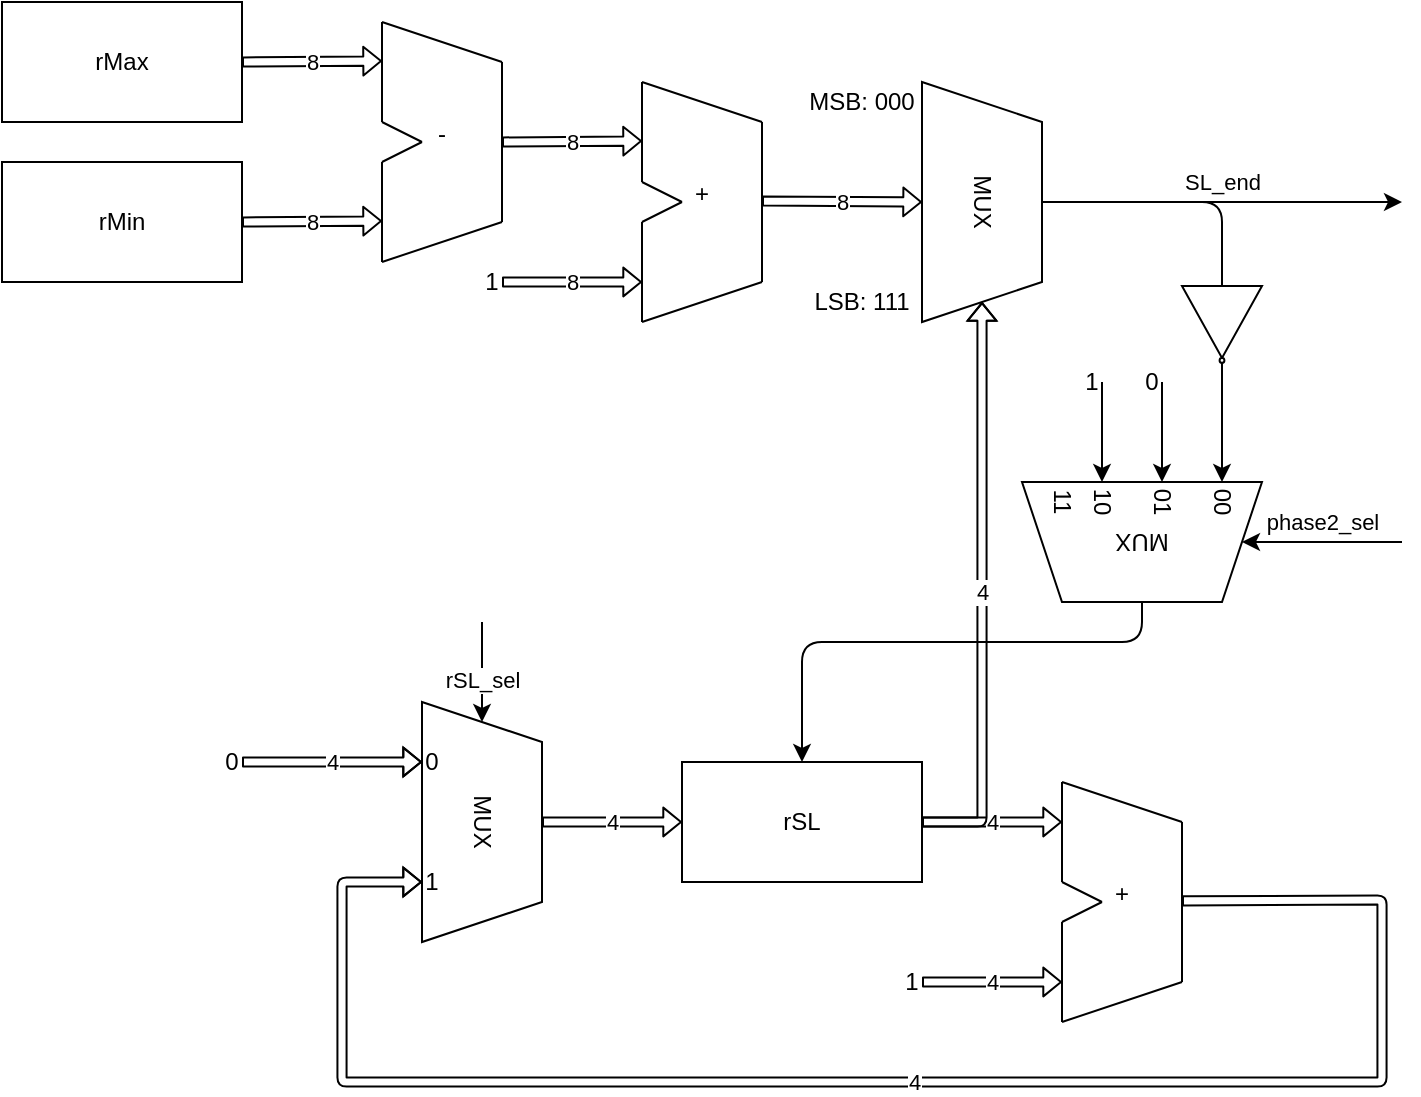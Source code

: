 <mxfile version="14.4.3" type="device"><diagram name="Page-1" id="099fd60b-425b-db50-ffb0-6b813814b670"><mxGraphModel dx="1264" dy="592" grid="1" gridSize="10" guides="1" tooltips="1" connect="1" arrows="1" fold="1" page="1" pageScale="1" pageWidth="850" pageHeight="1100" background="none" math="0" shadow="0"><root><mxCell id="0"/><mxCell id="1" parent="0"/><mxCell id="DctXpo7cY7K24EVwvQZ8-38" value="rMax" style="rounded=0;whiteSpace=wrap;html=1;fillColor=#FFFFFF;" parent="1" vertex="1"><mxGeometry x="130" y="100" width="120" height="60" as="geometry"/></mxCell><mxCell id="DctXpo7cY7K24EVwvQZ8-72" value="" style="group" parent="1" vertex="1" connectable="0"><mxGeometry x="340" y="450" width="60" height="120" as="geometry"/></mxCell><mxCell id="DctXpo7cY7K24EVwvQZ8-73" value="MUX" style="shape=trapezoid;perimeter=trapezoidPerimeter;whiteSpace=wrap;html=1;fixedSize=1;size=20;rotation=90;" parent="DctXpo7cY7K24EVwvQZ8-72" vertex="1"><mxGeometry x="-30" y="30" width="120" height="60" as="geometry"/></mxCell><mxCell id="DctXpo7cY7K24EVwvQZ8-74" value="0" style="text;html=1;strokeColor=none;fillColor=none;align=center;verticalAlign=middle;whiteSpace=wrap;rounded=0;" parent="DctXpo7cY7K24EVwvQZ8-72" vertex="1"><mxGeometry y="20" width="10" height="20" as="geometry"/></mxCell><mxCell id="DctXpo7cY7K24EVwvQZ8-75" value="1" style="text;html=1;strokeColor=none;fillColor=none;align=center;verticalAlign=middle;whiteSpace=wrap;rounded=0;" parent="DctXpo7cY7K24EVwvQZ8-72" vertex="1"><mxGeometry y="80" width="10" height="20" as="geometry"/></mxCell><mxCell id="DctXpo7cY7K24EVwvQZ8-76" value="rSL_sel" style="endArrow=classic;html=1;entryX=0;entryY=0.5;entryDx=0;entryDy=0;" parent="1" target="DctXpo7cY7K24EVwvQZ8-73" edge="1"><mxGeometry x="0.2" width="50" height="50" relative="1" as="geometry"><mxPoint x="370" y="410" as="sourcePoint"/><mxPoint x="530" y="490" as="targetPoint"/><mxPoint y="-1" as="offset"/></mxGeometry></mxCell><mxCell id="DctXpo7cY7K24EVwvQZ8-78" value="rSL" style="rounded=0;whiteSpace=wrap;html=1;fillColor=#FFFFFF;" parent="1" vertex="1"><mxGeometry x="470" y="480" width="120" height="60" as="geometry"/></mxCell><mxCell id="DctXpo7cY7K24EVwvQZ8-80" value="4" style="shape=flexArrow;endArrow=classic;html=1;width=4.571;endSize=2.617;endWidth=8.816;exitX=0.5;exitY=0;exitDx=0;exitDy=0;entryX=0;entryY=0.5;entryDx=0;entryDy=0;" parent="1" source="DctXpo7cY7K24EVwvQZ8-73" target="DctXpo7cY7K24EVwvQZ8-78" edge="1"><mxGeometry width="50" height="50" relative="1" as="geometry"><mxPoint x="420" y="460" as="sourcePoint"/><mxPoint x="540" y="460" as="targetPoint"/></mxGeometry></mxCell><mxCell id="DctXpo7cY7K24EVwvQZ8-81" value="&#10;&#10;&#10;+" style="group;fillColor=#FFFFFF;" parent="1" vertex="1" connectable="0"><mxGeometry x="660" y="490" width="60" height="120" as="geometry"/></mxCell><mxCell id="DctXpo7cY7K24EVwvQZ8-82" value="" style="endArrow=none;html=1;" parent="DctXpo7cY7K24EVwvQZ8-81" edge="1"><mxGeometry width="50" height="50" relative="1" as="geometry"><mxPoint y="120" as="sourcePoint"/><mxPoint y="70" as="targetPoint"/></mxGeometry></mxCell><mxCell id="DctXpo7cY7K24EVwvQZ8-84" value="" style="endArrow=none;html=1;" parent="DctXpo7cY7K24EVwvQZ8-81" edge="1"><mxGeometry width="50" height="50" relative="1" as="geometry"><mxPoint y="50" as="sourcePoint"/><mxPoint as="targetPoint"/></mxGeometry></mxCell><mxCell id="DctXpo7cY7K24EVwvQZ8-85" value="" style="endArrow=none;html=1;" parent="DctXpo7cY7K24EVwvQZ8-81" edge="1"><mxGeometry width="50" height="50" relative="1" as="geometry"><mxPoint x="20" y="60" as="sourcePoint"/><mxPoint y="50" as="targetPoint"/></mxGeometry></mxCell><mxCell id="DctXpo7cY7K24EVwvQZ8-86" value="" style="endArrow=none;html=1;" parent="DctXpo7cY7K24EVwvQZ8-81" edge="1"><mxGeometry width="50" height="50" relative="1" as="geometry"><mxPoint x="20" y="60" as="sourcePoint"/><mxPoint y="70" as="targetPoint"/></mxGeometry></mxCell><mxCell id="DctXpo7cY7K24EVwvQZ8-87" value="" style="endArrow=none;html=1;" parent="DctXpo7cY7K24EVwvQZ8-81" edge="1"><mxGeometry width="50" height="50" relative="1" as="geometry"><mxPoint y="120" as="sourcePoint"/><mxPoint x="60" y="100" as="targetPoint"/></mxGeometry></mxCell><mxCell id="DctXpo7cY7K24EVwvQZ8-88" value="" style="endArrow=none;html=1;" parent="DctXpo7cY7K24EVwvQZ8-81" edge="1"><mxGeometry width="50" height="50" relative="1" as="geometry"><mxPoint as="sourcePoint"/><mxPoint x="60" y="20" as="targetPoint"/></mxGeometry></mxCell><mxCell id="DctXpo7cY7K24EVwvQZ8-83" value="" style="endArrow=none;html=1;" parent="DctXpo7cY7K24EVwvQZ8-81" edge="1"><mxGeometry width="50" height="50" relative="1" as="geometry"><mxPoint x="60" y="100" as="sourcePoint"/><mxPoint x="60" y="20" as="targetPoint"/></mxGeometry></mxCell><mxCell id="DctXpo7cY7K24EVwvQZ8-89" value="4" style="shape=flexArrow;endArrow=classic;html=1;width=4.571;endSize=2.617;endWidth=8.816;exitX=1;exitY=0.5;exitDx=0;exitDy=0;" parent="1" source="DctXpo7cY7K24EVwvQZ8-78" edge="1"><mxGeometry width="50" height="50" relative="1" as="geometry"><mxPoint x="410" y="520" as="sourcePoint"/><mxPoint x="660" y="510" as="targetPoint"/></mxGeometry></mxCell><mxCell id="DctXpo7cY7K24EVwvQZ8-90" value="4" style="shape=flexArrow;endArrow=classic;html=1;width=4.571;endSize=2.617;endWidth=8.816;exitX=1;exitY=0.5;exitDx=0;exitDy=0;" parent="1" edge="1"><mxGeometry width="50" height="50" relative="1" as="geometry"><mxPoint x="590" y="590" as="sourcePoint"/><mxPoint x="660" y="590" as="targetPoint"/></mxGeometry></mxCell><mxCell id="DctXpo7cY7K24EVwvQZ8-91" value="1" style="text;html=1;strokeColor=none;fillColor=none;align=center;verticalAlign=middle;whiteSpace=wrap;rounded=0;" parent="1" vertex="1"><mxGeometry x="580" y="580" width="10" height="20" as="geometry"/></mxCell><mxCell id="DctXpo7cY7K24EVwvQZ8-92" value="4" style="shape=flexArrow;endArrow=classic;html=1;width=4.571;endSize=2.617;endWidth=8.816;exitX=1;exitY=0.5;exitDx=0;exitDy=0;entryX=0.75;entryY=1;entryDx=0;entryDy=0;" parent="1" target="DctXpo7cY7K24EVwvQZ8-73" edge="1"><mxGeometry width="50" height="50" relative="1" as="geometry"><mxPoint x="720" y="549.41" as="sourcePoint"/><mxPoint x="790" y="549.41" as="targetPoint"/><Array as="points"><mxPoint x="820" y="549"/><mxPoint x="820" y="640"/><mxPoint x="300" y="640"/><mxPoint x="300" y="540"/></Array></mxGeometry></mxCell><mxCell id="DctXpo7cY7K24EVwvQZ8-93" value="4" style="shape=flexArrow;endArrow=classic;html=1;width=4.571;endSize=2.617;endWidth=8.816;exitX=1;exitY=0.5;exitDx=0;exitDy=0;entryX=1;entryY=0.5;entryDx=0;entryDy=0;" parent="1" source="DctXpo7cY7K24EVwvQZ8-78" target="xVfBPepVvCgqUnSmsOLU-25" edge="1"><mxGeometry width="50" height="50" relative="1" as="geometry"><mxPoint x="725" y="430" as="sourcePoint"/><mxPoint x="660" y="460" as="targetPoint"/><Array as="points"><mxPoint x="620" y="510"/></Array></mxGeometry></mxCell><mxCell id="nJ1u80dTSxKVlNGAIHqp-2" value="4" style="shape=flexArrow;endArrow=classic;html=1;width=4.571;endSize=2.617;endWidth=8.816;exitX=1;exitY=0.5;exitDx=0;exitDy=0;entryX=0;entryY=0.5;entryDx=0;entryDy=0;" parent="1" target="DctXpo7cY7K24EVwvQZ8-74" edge="1"><mxGeometry width="50" height="50" relative="1" as="geometry"><mxPoint x="250" y="480" as="sourcePoint"/><mxPoint x="330" y="390" as="targetPoint"/><Array as="points"><mxPoint x="300" y="480"/></Array></mxGeometry></mxCell><mxCell id="xVfBPepVvCgqUnSmsOLU-1" value="rMin" style="rounded=0;whiteSpace=wrap;html=1;fillColor=#FFFFFF;" parent="1" vertex="1"><mxGeometry x="130" y="180" width="120" height="60" as="geometry"/></mxCell><mxCell id="xVfBPepVvCgqUnSmsOLU-2" value="&#10;&#10;&#10;-&#10;" style="group;fillColor=#FFFFFF;" parent="1" vertex="1" connectable="0"><mxGeometry x="320" y="110" width="60" height="120" as="geometry"/></mxCell><mxCell id="xVfBPepVvCgqUnSmsOLU-3" value="" style="endArrow=none;html=1;" parent="xVfBPepVvCgqUnSmsOLU-2" edge="1"><mxGeometry width="50" height="50" relative="1" as="geometry"><mxPoint y="120" as="sourcePoint"/><mxPoint y="70" as="targetPoint"/></mxGeometry></mxCell><mxCell id="xVfBPepVvCgqUnSmsOLU-4" value="" style="endArrow=none;html=1;" parent="xVfBPepVvCgqUnSmsOLU-2" edge="1"><mxGeometry width="50" height="50" relative="1" as="geometry"><mxPoint y="50" as="sourcePoint"/><mxPoint as="targetPoint"/></mxGeometry></mxCell><mxCell id="xVfBPepVvCgqUnSmsOLU-5" value="" style="endArrow=none;html=1;" parent="xVfBPepVvCgqUnSmsOLU-2" edge="1"><mxGeometry width="50" height="50" relative="1" as="geometry"><mxPoint x="20" y="60" as="sourcePoint"/><mxPoint y="50" as="targetPoint"/></mxGeometry></mxCell><mxCell id="xVfBPepVvCgqUnSmsOLU-6" value="" style="endArrow=none;html=1;" parent="xVfBPepVvCgqUnSmsOLU-2" edge="1"><mxGeometry width="50" height="50" relative="1" as="geometry"><mxPoint x="20" y="60" as="sourcePoint"/><mxPoint y="70" as="targetPoint"/></mxGeometry></mxCell><mxCell id="xVfBPepVvCgqUnSmsOLU-7" value="" style="endArrow=none;html=1;" parent="xVfBPepVvCgqUnSmsOLU-2" edge="1"><mxGeometry width="50" height="50" relative="1" as="geometry"><mxPoint y="120" as="sourcePoint"/><mxPoint x="60" y="100" as="targetPoint"/></mxGeometry></mxCell><mxCell id="xVfBPepVvCgqUnSmsOLU-8" value="" style="endArrow=none;html=1;" parent="xVfBPepVvCgqUnSmsOLU-2" edge="1"><mxGeometry width="50" height="50" relative="1" as="geometry"><mxPoint as="sourcePoint"/><mxPoint x="60" y="20" as="targetPoint"/></mxGeometry></mxCell><mxCell id="xVfBPepVvCgqUnSmsOLU-9" value="" style="endArrow=none;html=1;" parent="xVfBPepVvCgqUnSmsOLU-2" edge="1"><mxGeometry width="50" height="50" relative="1" as="geometry"><mxPoint x="60" y="100" as="sourcePoint"/><mxPoint x="60" y="20" as="targetPoint"/></mxGeometry></mxCell><mxCell id="xVfBPepVvCgqUnSmsOLU-10" value="8" style="shape=flexArrow;endArrow=classic;html=1;width=4.571;endSize=2.617;endWidth=8.816;exitX=1;exitY=0.5;exitDx=0;exitDy=0;" parent="1" source="xVfBPepVvCgqUnSmsOLU-1" edge="1"><mxGeometry width="50" height="50" relative="1" as="geometry"><mxPoint x="250" y="209.5" as="sourcePoint"/><mxPoint x="320" y="209.5" as="targetPoint"/></mxGeometry></mxCell><mxCell id="xVfBPepVvCgqUnSmsOLU-11" value="8" style="shape=flexArrow;endArrow=classic;html=1;width=4.571;endSize=2.617;endWidth=8.816;exitX=1;exitY=0.5;exitDx=0;exitDy=0;" parent="1" source="DctXpo7cY7K24EVwvQZ8-38" edge="1"><mxGeometry width="50" height="50" relative="1" as="geometry"><mxPoint x="250" y="130" as="sourcePoint"/><mxPoint x="320" y="129.5" as="targetPoint"/></mxGeometry></mxCell><mxCell id="xVfBPepVvCgqUnSmsOLU-12" value="&#10;&#10;&#10;+" style="group;fillColor=#FFFFFF;" parent="1" vertex="1" connectable="0"><mxGeometry x="450" y="140" width="60" height="120" as="geometry"/></mxCell><mxCell id="xVfBPepVvCgqUnSmsOLU-13" value="" style="endArrow=none;html=1;" parent="xVfBPepVvCgqUnSmsOLU-12" edge="1"><mxGeometry width="50" height="50" relative="1" as="geometry"><mxPoint y="120" as="sourcePoint"/><mxPoint y="70" as="targetPoint"/></mxGeometry></mxCell><mxCell id="xVfBPepVvCgqUnSmsOLU-14" value="" style="endArrow=none;html=1;" parent="xVfBPepVvCgqUnSmsOLU-12" edge="1"><mxGeometry width="50" height="50" relative="1" as="geometry"><mxPoint x="60" y="100" as="sourcePoint"/><mxPoint x="60" y="20" as="targetPoint"/></mxGeometry></mxCell><mxCell id="xVfBPepVvCgqUnSmsOLU-15" value="" style="endArrow=none;html=1;" parent="xVfBPepVvCgqUnSmsOLU-12" edge="1"><mxGeometry width="50" height="50" relative="1" as="geometry"><mxPoint y="50" as="sourcePoint"/><mxPoint as="targetPoint"/></mxGeometry></mxCell><mxCell id="xVfBPepVvCgqUnSmsOLU-16" value="" style="endArrow=none;html=1;" parent="xVfBPepVvCgqUnSmsOLU-12" edge="1"><mxGeometry width="50" height="50" relative="1" as="geometry"><mxPoint x="20" y="60" as="sourcePoint"/><mxPoint y="50" as="targetPoint"/></mxGeometry></mxCell><mxCell id="xVfBPepVvCgqUnSmsOLU-17" value="" style="endArrow=none;html=1;" parent="xVfBPepVvCgqUnSmsOLU-12" edge="1"><mxGeometry width="50" height="50" relative="1" as="geometry"><mxPoint x="20" y="60" as="sourcePoint"/><mxPoint y="70" as="targetPoint"/></mxGeometry></mxCell><mxCell id="xVfBPepVvCgqUnSmsOLU-18" value="" style="endArrow=none;html=1;" parent="xVfBPepVvCgqUnSmsOLU-12" edge="1"><mxGeometry width="50" height="50" relative="1" as="geometry"><mxPoint y="120" as="sourcePoint"/><mxPoint x="60" y="100" as="targetPoint"/></mxGeometry></mxCell><mxCell id="xVfBPepVvCgqUnSmsOLU-19" value="" style="endArrow=none;html=1;" parent="xVfBPepVvCgqUnSmsOLU-12" edge="1"><mxGeometry width="50" height="50" relative="1" as="geometry"><mxPoint as="sourcePoint"/><mxPoint x="60" y="20" as="targetPoint"/></mxGeometry></mxCell><mxCell id="xVfBPepVvCgqUnSmsOLU-20" value="8" style="shape=flexArrow;endArrow=classic;html=1;width=4.571;endSize=2.617;endWidth=8.816;exitX=1;exitY=0.5;exitDx=0;exitDy=0;" parent="1" edge="1"><mxGeometry width="50" height="50" relative="1" as="geometry"><mxPoint x="380" y="170" as="sourcePoint"/><mxPoint x="450" y="169.5" as="targetPoint"/></mxGeometry></mxCell><mxCell id="xVfBPepVvCgqUnSmsOLU-21" value="8" style="shape=flexArrow;endArrow=classic;html=1;width=4.571;endSize=2.617;endWidth=8.816;exitX=1;exitY=0.5;exitDx=0;exitDy=0;" parent="1" edge="1"><mxGeometry width="50" height="50" relative="1" as="geometry"><mxPoint x="380" y="240" as="sourcePoint"/><mxPoint x="450" y="240" as="targetPoint"/></mxGeometry></mxCell><mxCell id="xVfBPepVvCgqUnSmsOLU-22" value="1" style="text;html=1;strokeColor=none;fillColor=none;align=center;verticalAlign=middle;whiteSpace=wrap;rounded=0;" parent="1" vertex="1"><mxGeometry x="370" y="230" width="10" height="20" as="geometry"/></mxCell><mxCell id="xVfBPepVvCgqUnSmsOLU-23" value="8" style="shape=flexArrow;endArrow=classic;html=1;width=4.571;endSize=2.617;endWidth=8.816;entryX=0.5;entryY=1;entryDx=0;entryDy=0;" parent="1" target="xVfBPepVvCgqUnSmsOLU-25" edge="1"><mxGeometry width="50" height="50" relative="1" as="geometry"><mxPoint x="510" y="199.5" as="sourcePoint"/><mxPoint x="590" y="199.5" as="targetPoint"/></mxGeometry></mxCell><mxCell id="xVfBPepVvCgqUnSmsOLU-24" value="" style="group" parent="1" vertex="1" connectable="0"><mxGeometry x="590" y="140" width="60" height="120" as="geometry"/></mxCell><mxCell id="xVfBPepVvCgqUnSmsOLU-25" value="MUX" style="shape=trapezoid;perimeter=trapezoidPerimeter;whiteSpace=wrap;html=1;fixedSize=1;size=20;rotation=90;" parent="xVfBPepVvCgqUnSmsOLU-24" vertex="1"><mxGeometry x="-30" y="30" width="120" height="60" as="geometry"/></mxCell><mxCell id="xVfBPepVvCgqUnSmsOLU-28" value="0" style="text;html=1;strokeColor=none;fillColor=none;align=center;verticalAlign=middle;whiteSpace=wrap;rounded=0;" parent="1" vertex="1"><mxGeometry x="240" y="470" width="10" height="20" as="geometry"/></mxCell><mxCell id="xVfBPepVvCgqUnSmsOLU-48" style="edgeStyle=orthogonalEdgeStyle;rounded=0;orthogonalLoop=1;jettySize=auto;html=1;exitX=1;exitY=0.5;exitDx=0;exitDy=0;entryX=0;entryY=0.5;entryDx=0;entryDy=0;" parent="1" source="xVfBPepVvCgqUnSmsOLU-30" target="xVfBPepVvCgqUnSmsOLU-38" edge="1"><mxGeometry relative="1" as="geometry"/></mxCell><mxCell id="xVfBPepVvCgqUnSmsOLU-30" value="" style="verticalLabelPosition=bottom;shadow=0;dashed=0;align=center;html=1;verticalAlign=top;shape=mxgraph.electrical.logic_gates.buffer2;negating=1;rotation=90;" parent="1" vertex="1"><mxGeometry x="710" y="240" width="60" height="40" as="geometry"/></mxCell><mxCell id="xVfBPepVvCgqUnSmsOLU-33" value="" style="endArrow=none;html=1;exitX=0.5;exitY=0;exitDx=0;exitDy=0;entryX=0;entryY=0.5;entryDx=0;entryDy=0;" parent="1" source="xVfBPepVvCgqUnSmsOLU-25" target="xVfBPepVvCgqUnSmsOLU-30" edge="1"><mxGeometry width="50" height="50" relative="1" as="geometry"><mxPoint x="280" y="350" as="sourcePoint"/><mxPoint x="330" y="300" as="targetPoint"/><Array as="points"><mxPoint x="740" y="200"/></Array></mxGeometry></mxCell><mxCell id="xVfBPepVvCgqUnSmsOLU-34" value="MSB: 000" style="text;html=1;strokeColor=none;fillColor=none;align=center;verticalAlign=middle;whiteSpace=wrap;rounded=0;" parent="1" vertex="1"><mxGeometry x="530" y="140" width="60" height="20" as="geometry"/></mxCell><mxCell id="xVfBPepVvCgqUnSmsOLU-35" value="LSB: 111" style="text;html=1;strokeColor=none;fillColor=none;align=center;verticalAlign=middle;whiteSpace=wrap;rounded=0;" parent="1" vertex="1"><mxGeometry x="530" y="240" width="60" height="20" as="geometry"/></mxCell><mxCell id="xVfBPepVvCgqUnSmsOLU-36" value="" style="group;rotation=90;" parent="1" vertex="1" connectable="0"><mxGeometry x="670" y="310" width="60" height="120" as="geometry"/></mxCell><mxCell id="xVfBPepVvCgqUnSmsOLU-37" value="MUX" style="shape=trapezoid;perimeter=trapezoidPerimeter;whiteSpace=wrap;html=1;fixedSize=1;size=20;rotation=180;" parent="xVfBPepVvCgqUnSmsOLU-36" vertex="1"><mxGeometry x="-30" y="30" width="120" height="60" as="geometry"/></mxCell><mxCell id="xVfBPepVvCgqUnSmsOLU-38" value="00" style="text;html=1;strokeColor=none;fillColor=none;align=center;verticalAlign=middle;whiteSpace=wrap;rounded=0;rotation=90;" parent="xVfBPepVvCgqUnSmsOLU-36" vertex="1"><mxGeometry x="60" y="30" width="20" height="20" as="geometry"/></mxCell><mxCell id="xVfBPepVvCgqUnSmsOLU-39" value="01" style="text;html=1;strokeColor=none;fillColor=none;align=center;verticalAlign=middle;whiteSpace=wrap;rounded=0;rotation=90;" parent="xVfBPepVvCgqUnSmsOLU-36" vertex="1"><mxGeometry x="30" y="30" width="20" height="20" as="geometry"/></mxCell><mxCell id="xVfBPepVvCgqUnSmsOLU-40" value="10" style="text;html=1;strokeColor=none;fillColor=none;align=center;verticalAlign=middle;whiteSpace=wrap;rounded=0;rotation=90;" parent="xVfBPepVvCgqUnSmsOLU-36" vertex="1"><mxGeometry y="30" width="20" height="20" as="geometry"/></mxCell><mxCell id="xVfBPepVvCgqUnSmsOLU-41" value="11" style="text;html=1;strokeColor=none;fillColor=none;align=center;verticalAlign=middle;whiteSpace=wrap;rounded=0;rotation=90;" parent="xVfBPepVvCgqUnSmsOLU-36" vertex="1"><mxGeometry x="-20" y="30" width="20" height="20" as="geometry"/></mxCell><mxCell id="xVfBPepVvCgqUnSmsOLU-42" value="0" style="text;html=1;strokeColor=none;fillColor=none;align=center;verticalAlign=middle;whiteSpace=wrap;rounded=0;" parent="1" vertex="1"><mxGeometry x="700" y="280" width="10" height="20" as="geometry"/></mxCell><mxCell id="xVfBPepVvCgqUnSmsOLU-43" value="" style="endArrow=classic;html=1;exitX=1;exitY=0.5;exitDx=0;exitDy=0;entryX=0;entryY=0.5;entryDx=0;entryDy=0;" parent="1" source="xVfBPepVvCgqUnSmsOLU-42" target="xVfBPepVvCgqUnSmsOLU-39" edge="1"><mxGeometry x="0.2" width="50" height="50" relative="1" as="geometry"><mxPoint x="610" y="340" as="sourcePoint"/><mxPoint x="678" y="339" as="targetPoint"/><mxPoint y="-1" as="offset"/></mxGeometry></mxCell><mxCell id="xVfBPepVvCgqUnSmsOLU-44" value="" style="endArrow=classic;html=1;entryX=0;entryY=0.5;entryDx=0;entryDy=0;exitX=1;exitY=0.5;exitDx=0;exitDy=0;" parent="1" source="xVfBPepVvCgqUnSmsOLU-45" target="xVfBPepVvCgqUnSmsOLU-40" edge="1"><mxGeometry x="0.2" width="50" height="50" relative="1" as="geometry"><mxPoint x="630" y="390" as="sourcePoint"/><mxPoint x="680" y="370" as="targetPoint"/><mxPoint y="-1" as="offset"/></mxGeometry></mxCell><mxCell id="xVfBPepVvCgqUnSmsOLU-45" value="1" style="text;html=1;strokeColor=none;fillColor=none;align=center;verticalAlign=middle;whiteSpace=wrap;rounded=0;" parent="1" vertex="1"><mxGeometry x="670" y="280" width="10" height="20" as="geometry"/></mxCell><mxCell id="xVfBPepVvCgqUnSmsOLU-46" value="" style="endArrow=classic;html=1;entryX=0.5;entryY=0;entryDx=0;entryDy=0;exitX=0.5;exitY=0;exitDx=0;exitDy=0;" parent="1" source="xVfBPepVvCgqUnSmsOLU-37" target="DctXpo7cY7K24EVwvQZ8-78" edge="1"><mxGeometry x="0.76" width="50" height="50" relative="1" as="geometry"><mxPoint x="700.0" y="420" as="sourcePoint"/><mxPoint x="700.0" y="470" as="targetPoint"/><mxPoint as="offset"/><Array as="points"><mxPoint x="700" y="420"/><mxPoint x="530" y="420"/></Array></mxGeometry></mxCell><mxCell id="xVfBPepVvCgqUnSmsOLU-49" value="phase2_sel" style="endArrow=classic;html=1;entryX=0;entryY=0.5;entryDx=0;entryDy=0;" parent="1" target="xVfBPepVvCgqUnSmsOLU-37" edge="1"><mxGeometry y="-10" width="50" height="50" relative="1" as="geometry"><mxPoint x="830" y="370" as="sourcePoint"/><mxPoint x="810" y="380" as="targetPoint"/><mxPoint as="offset"/></mxGeometry></mxCell><mxCell id="pL95XTpqtl_0mB-2EqgM-1" value="SL_end" style="endArrow=classic;html=1;exitX=0.5;exitY=0;exitDx=0;exitDy=0;" parent="1" source="xVfBPepVvCgqUnSmsOLU-25" edge="1"><mxGeometry y="10" width="50" height="50" relative="1" as="geometry"><mxPoint x="840" y="380" as="sourcePoint"/><mxPoint x="830" y="200" as="targetPoint"/><mxPoint as="offset"/></mxGeometry></mxCell></root></mxGraphModel></diagram></mxfile>